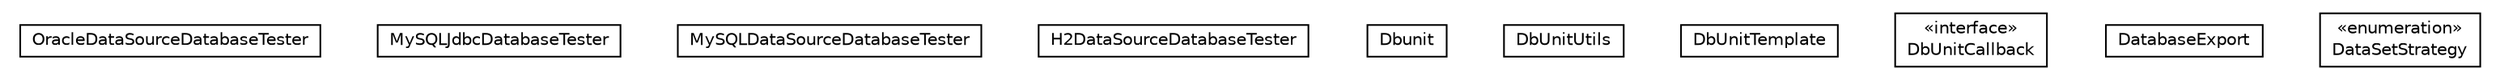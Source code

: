 #!/usr/local/bin/dot
#
# Class diagram 
# Generated by UMLGraph version R5_6_6-8-g8d7759 (http://www.umlgraph.org/)
#

digraph G {
	edge [fontname="Helvetica",fontsize=10,labelfontname="Helvetica",labelfontsize=10];
	node [fontname="Helvetica",fontsize=10,shape=plaintext];
	nodesep=0.25;
	ranksep=0.5;
	// org.dayatang.dbunit.OracleDataSourceDatabaseTester
	c6433 [label=<<table title="org.dayatang.dbunit.OracleDataSourceDatabaseTester" border="0" cellborder="1" cellspacing="0" cellpadding="2" port="p" href="./OracleDataSourceDatabaseTester.html">
		<tr><td><table border="0" cellspacing="0" cellpadding="1">
<tr><td align="center" balign="center"> OracleDataSourceDatabaseTester </td></tr>
		</table></td></tr>
		</table>>, URL="./OracleDataSourceDatabaseTester.html", fontname="Helvetica", fontcolor="black", fontsize=10.0];
	// org.dayatang.dbunit.MySQLJdbcDatabaseTester
	c6434 [label=<<table title="org.dayatang.dbunit.MySQLJdbcDatabaseTester" border="0" cellborder="1" cellspacing="0" cellpadding="2" port="p" href="./MySQLJdbcDatabaseTester.html">
		<tr><td><table border="0" cellspacing="0" cellpadding="1">
<tr><td align="center" balign="center"> MySQLJdbcDatabaseTester </td></tr>
		</table></td></tr>
		</table>>, URL="./MySQLJdbcDatabaseTester.html", fontname="Helvetica", fontcolor="black", fontsize=10.0];
	// org.dayatang.dbunit.MySQLDataSourceDatabaseTester
	c6435 [label=<<table title="org.dayatang.dbunit.MySQLDataSourceDatabaseTester" border="0" cellborder="1" cellspacing="0" cellpadding="2" port="p" href="./MySQLDataSourceDatabaseTester.html">
		<tr><td><table border="0" cellspacing="0" cellpadding="1">
<tr><td align="center" balign="center"> MySQLDataSourceDatabaseTester </td></tr>
		</table></td></tr>
		</table>>, URL="./MySQLDataSourceDatabaseTester.html", fontname="Helvetica", fontcolor="black", fontsize=10.0];
	// org.dayatang.dbunit.H2DataSourceDatabaseTester
	c6436 [label=<<table title="org.dayatang.dbunit.H2DataSourceDatabaseTester" border="0" cellborder="1" cellspacing="0" cellpadding="2" port="p" href="./H2DataSourceDatabaseTester.html">
		<tr><td><table border="0" cellspacing="0" cellpadding="1">
<tr><td align="center" balign="center"> H2DataSourceDatabaseTester </td></tr>
		</table></td></tr>
		</table>>, URL="./H2DataSourceDatabaseTester.html", fontname="Helvetica", fontcolor="black", fontsize=10.0];
	// org.dayatang.dbunit.Dbunit
	c6437 [label=<<table title="org.dayatang.dbunit.Dbunit" border="0" cellborder="1" cellspacing="0" cellpadding="2" port="p" href="./Dbunit.html">
		<tr><td><table border="0" cellspacing="0" cellpadding="1">
<tr><td align="center" balign="center"> Dbunit </td></tr>
		</table></td></tr>
		</table>>, URL="./Dbunit.html", fontname="Helvetica", fontcolor="black", fontsize=10.0];
	// org.dayatang.dbunit.DbUnitUtils
	c6438 [label=<<table title="org.dayatang.dbunit.DbUnitUtils" border="0" cellborder="1" cellspacing="0" cellpadding="2" port="p" href="./DbUnitUtils.html">
		<tr><td><table border="0" cellspacing="0" cellpadding="1">
<tr><td align="center" balign="center"> DbUnitUtils </td></tr>
		</table></td></tr>
		</table>>, URL="./DbUnitUtils.html", fontname="Helvetica", fontcolor="black", fontsize=10.0];
	// org.dayatang.dbunit.DbUnitTemplate
	c6439 [label=<<table title="org.dayatang.dbunit.DbUnitTemplate" border="0" cellborder="1" cellspacing="0" cellpadding="2" port="p" href="./DbUnitTemplate.html">
		<tr><td><table border="0" cellspacing="0" cellpadding="1">
<tr><td align="center" balign="center"> DbUnitTemplate </td></tr>
		</table></td></tr>
		</table>>, URL="./DbUnitTemplate.html", fontname="Helvetica", fontcolor="black", fontsize=10.0];
	// org.dayatang.dbunit.DbUnitCallback
	c6440 [label=<<table title="org.dayatang.dbunit.DbUnitCallback" border="0" cellborder="1" cellspacing="0" cellpadding="2" port="p" href="./DbUnitCallback.html">
		<tr><td><table border="0" cellspacing="0" cellpadding="1">
<tr><td align="center" balign="center"> &#171;interface&#187; </td></tr>
<tr><td align="center" balign="center"> DbUnitCallback </td></tr>
		</table></td></tr>
		</table>>, URL="./DbUnitCallback.html", fontname="Helvetica", fontcolor="black", fontsize=10.0];
	// org.dayatang.dbunit.DatabaseExport
	c6441 [label=<<table title="org.dayatang.dbunit.DatabaseExport" border="0" cellborder="1" cellspacing="0" cellpadding="2" port="p" href="./DatabaseExport.html">
		<tr><td><table border="0" cellspacing="0" cellpadding="1">
<tr><td align="center" balign="center"> DatabaseExport </td></tr>
		</table></td></tr>
		</table>>, URL="./DatabaseExport.html", fontname="Helvetica", fontcolor="black", fontsize=10.0];
	// org.dayatang.dbunit.DataSetStrategy
	c6442 [label=<<table title="org.dayatang.dbunit.DataSetStrategy" border="0" cellborder="1" cellspacing="0" cellpadding="2" port="p" href="./DataSetStrategy.html">
		<tr><td><table border="0" cellspacing="0" cellpadding="1">
<tr><td align="center" balign="center"> &#171;enumeration&#187; </td></tr>
<tr><td align="center" balign="center"> DataSetStrategy </td></tr>
		</table></td></tr>
		</table>>, URL="./DataSetStrategy.html", fontname="Helvetica", fontcolor="black", fontsize=10.0];
}

